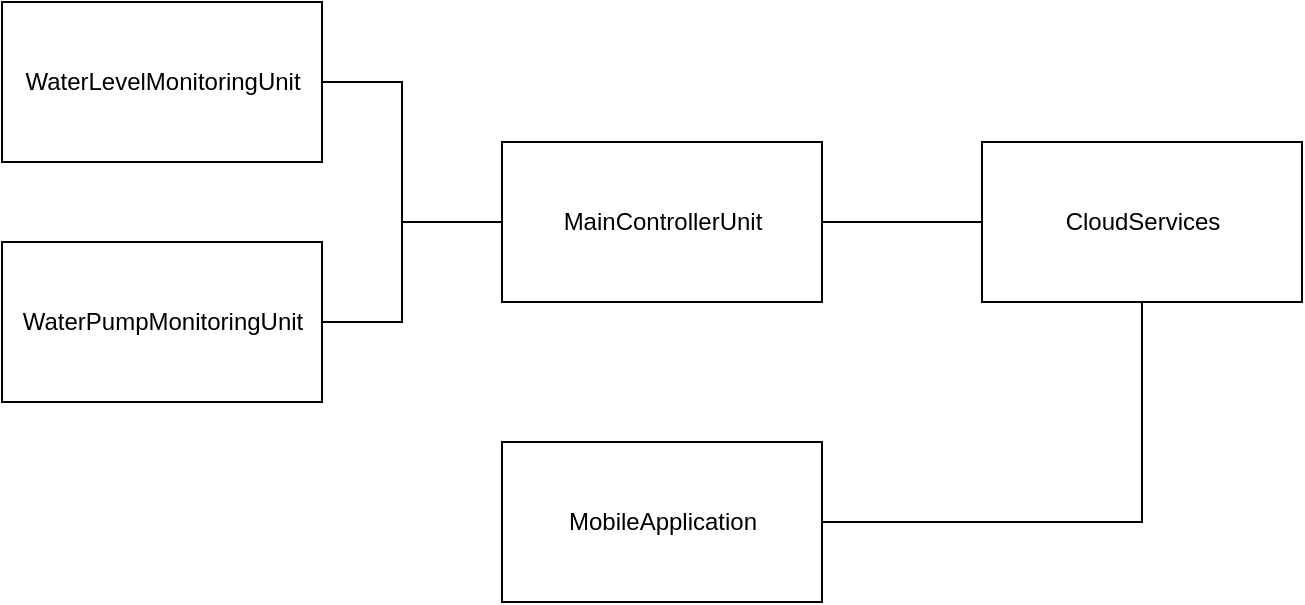 <mxfile version="15.5.2" type="github" pages="10">
  <diagram id="R2lEEEUBdFMjLlhIrx00" name="ComponentsView">
    <mxGraphModel dx="1328" dy="923" grid="1" gridSize="10" guides="1" tooltips="1" connect="1" arrows="1" fold="1" page="1" pageScale="1" pageWidth="827" pageHeight="1169" math="0" shadow="0" extFonts="Permanent Marker^https://fonts.googleapis.com/css?family=Permanent+Marker">
      <root>
        <mxCell id="0" />
        <mxCell id="1" parent="0" />
        <mxCell id="GNZlEFtAwHhBjWwg_19B-4" style="edgeStyle=orthogonalEdgeStyle;rounded=0;orthogonalLoop=1;jettySize=auto;html=1;entryX=0;entryY=0.5;entryDx=0;entryDy=0;endArrow=none;endFill=0;" parent="1" source="oBOZgDLwv16d5uzjFYr--1" target="oBOZgDLwv16d5uzjFYr--3" edge="1">
          <mxGeometry relative="1" as="geometry">
            <Array as="points">
              <mxPoint x="240" y="120" />
              <mxPoint x="240" y="190" />
            </Array>
          </mxGeometry>
        </mxCell>
        <mxCell id="oBOZgDLwv16d5uzjFYr--1" value="WaterLevelMonitoringUnit" style="html=1;" parent="1" vertex="1">
          <mxGeometry x="40" y="80" width="160" height="80" as="geometry" />
        </mxCell>
        <mxCell id="GNZlEFtAwHhBjWwg_19B-6" style="edgeStyle=orthogonalEdgeStyle;rounded=0;orthogonalLoop=1;jettySize=auto;html=1;exitX=1;exitY=0.5;exitDx=0;exitDy=0;entryX=0;entryY=0.5;entryDx=0;entryDy=0;endArrow=none;endFill=0;" parent="1" source="oBOZgDLwv16d5uzjFYr--3" target="oBOZgDLwv16d5uzjFYr--6" edge="1">
          <mxGeometry relative="1" as="geometry" />
        </mxCell>
        <mxCell id="oBOZgDLwv16d5uzjFYr--3" value="MainControllerUnit" style="html=1;" parent="1" vertex="1">
          <mxGeometry x="290" y="150" width="160" height="80" as="geometry" />
        </mxCell>
        <mxCell id="oBOZgDLwv16d5uzjFYr--6" value="CloudServices" style="html=1;" parent="1" vertex="1">
          <mxGeometry x="530" y="150" width="160" height="80" as="geometry" />
        </mxCell>
        <mxCell id="GNZlEFtAwHhBjWwg_19B-7" style="edgeStyle=orthogonalEdgeStyle;rounded=0;orthogonalLoop=1;jettySize=auto;html=1;entryX=0.5;entryY=1;entryDx=0;entryDy=0;endArrow=none;endFill=0;" parent="1" source="oBOZgDLwv16d5uzjFYr--9" target="oBOZgDLwv16d5uzjFYr--6" edge="1">
          <mxGeometry relative="1" as="geometry" />
        </mxCell>
        <mxCell id="oBOZgDLwv16d5uzjFYr--9" value="MobileApplication" style="html=1;" parent="1" vertex="1">
          <mxGeometry x="290" y="300" width="160" height="80" as="geometry" />
        </mxCell>
        <mxCell id="GNZlEFtAwHhBjWwg_19B-5" style="edgeStyle=orthogonalEdgeStyle;rounded=0;orthogonalLoop=1;jettySize=auto;html=1;endArrow=none;endFill=0;" parent="1" source="oBOZgDLwv16d5uzjFYr--20" edge="1">
          <mxGeometry relative="1" as="geometry">
            <mxPoint x="290" y="190" as="targetPoint" />
            <Array as="points">
              <mxPoint x="240" y="240" />
              <mxPoint x="240" y="190" />
            </Array>
          </mxGeometry>
        </mxCell>
        <mxCell id="oBOZgDLwv16d5uzjFYr--20" value="WaterPumpMonitoringUnit" style="html=1;" parent="1" vertex="1">
          <mxGeometry x="40" y="200" width="160" height="80" as="geometry" />
        </mxCell>
      </root>
    </mxGraphModel>
  </diagram>
  <diagram id="6RwXY_nolgBJJ2raWpeM" name="LayersView">
    <mxGraphModel dx="1328" dy="923" grid="1" gridSize="10" guides="1" tooltips="1" connect="1" arrows="1" fold="1" page="1" pageScale="1" pageWidth="827" pageHeight="1169" math="0" shadow="0">
      <root>
        <mxCell id="Ttf5dBiDv8K-FQWBMyL2-0" />
        <mxCell id="Ttf5dBiDv8K-FQWBMyL2-1" parent="Ttf5dBiDv8K-FQWBMyL2-0" />
        <mxCell id="Ttf5dBiDv8K-FQWBMyL2-25" style="edgeStyle=none;rounded=0;orthogonalLoop=1;jettySize=auto;html=1;exitX=0.5;exitY=0;exitDx=0;exitDy=0;endArrow=none;endFill=0;" parent="Ttf5dBiDv8K-FQWBMyL2-1" source="Ttf5dBiDv8K-FQWBMyL2-2" target="Ttf5dBiDv8K-FQWBMyL2-7" edge="1">
          <mxGeometry relative="1" as="geometry" />
        </mxCell>
        <mxCell id="Ttf5dBiDv8K-FQWBMyL2-39" value="WiFi" style="edgeLabel;html=1;align=center;verticalAlign=middle;resizable=0;points=[];" parent="Ttf5dBiDv8K-FQWBMyL2-25" vertex="1" connectable="0">
          <mxGeometry x="-0.076" y="2" relative="1" as="geometry">
            <mxPoint as="offset" />
          </mxGeometry>
        </mxCell>
        <mxCell id="Ttf5dBiDv8K-FQWBMyL2-2" value="Sensors" style="rounded=1;whiteSpace=wrap;html=1;" parent="Ttf5dBiDv8K-FQWBMyL2-1" vertex="1">
          <mxGeometry x="510" y="640" width="170" height="60" as="geometry" />
        </mxCell>
        <mxCell id="Ttf5dBiDv8K-FQWBMyL2-4" value="" style="line;strokeWidth=2;html=1;dashed=1;" parent="Ttf5dBiDv8K-FQWBMyL2-1" vertex="1">
          <mxGeometry x="18.23" y="579.5" width="760" height="10" as="geometry" />
        </mxCell>
        <mxCell id="Ttf5dBiDv8K-FQWBMyL2-5" value="" style="sketch=0;aspect=fixed;pointerEvents=1;shadow=0;dashed=0;html=1;strokeColor=none;labelPosition=center;verticalLabelPosition=bottom;verticalAlign=top;align=center;fillColor=#00188D;shape=mxgraph.mscae.enterprise.device" parent="Ttf5dBiDv8K-FQWBMyL2-1" vertex="1">
          <mxGeometry x="354" y="480" width="88.46" height="46" as="geometry" />
        </mxCell>
        <mxCell id="Ttf5dBiDv8K-FQWBMyL2-6" value="" style="line;strokeWidth=2;html=1;dashed=1;" parent="Ttf5dBiDv8K-FQWBMyL2-1" vertex="1">
          <mxGeometry x="18.23" y="190" width="760" height="10" as="geometry" />
        </mxCell>
        <mxCell id="Ttf5dBiDv8K-FQWBMyL2-28" style="edgeStyle=none;rounded=0;orthogonalLoop=1;jettySize=auto;html=1;exitX=1;exitY=0;exitDx=0;exitDy=0;endArrow=none;endFill=0;" parent="Ttf5dBiDv8K-FQWBMyL2-1" source="Ttf5dBiDv8K-FQWBMyL2-10" target="Ttf5dBiDv8K-FQWBMyL2-11" edge="1">
          <mxGeometry relative="1" as="geometry" />
        </mxCell>
        <mxCell id="Ttf5dBiDv8K-FQWBMyL2-10" value="" style="shape=image;html=1;verticalAlign=top;verticalLabelPosition=bottom;labelBackgroundColor=#ffffff;imageAspect=0;aspect=fixed;image=https://cdn2.iconfinder.com/data/icons/mobile-smart-phone/64/mobile_cell_tower_connection_3g_4g_5g-128.png;dashed=1;" parent="Ttf5dBiDv8K-FQWBMyL2-1" vertex="1">
          <mxGeometry x="280" y="220" width="70" height="70" as="geometry" />
        </mxCell>
        <mxCell id="Ttf5dBiDv8K-FQWBMyL2-29" style="edgeStyle=none;rounded=0;orthogonalLoop=1;jettySize=auto;html=1;exitX=0.4;exitY=0.1;exitDx=0;exitDy=0;exitPerimeter=0;endArrow=none;endFill=0;" parent="Ttf5dBiDv8K-FQWBMyL2-1" source="Ttf5dBiDv8K-FQWBMyL2-11" target="Ttf5dBiDv8K-FQWBMyL2-12" edge="1">
          <mxGeometry relative="1" as="geometry" />
        </mxCell>
        <mxCell id="Ttf5dBiDv8K-FQWBMyL2-30" style="edgeStyle=none;rounded=0;orthogonalLoop=1;jettySize=auto;html=1;exitX=0.625;exitY=0.2;exitDx=0;exitDy=0;exitPerimeter=0;endArrow=none;endFill=0;" parent="Ttf5dBiDv8K-FQWBMyL2-1" source="Ttf5dBiDv8K-FQWBMyL2-11" target="Ttf5dBiDv8K-FQWBMyL2-15" edge="1">
          <mxGeometry relative="1" as="geometry" />
        </mxCell>
        <mxCell id="Ttf5dBiDv8K-FQWBMyL2-31" style="edgeStyle=none;rounded=0;orthogonalLoop=1;jettySize=auto;html=1;exitX=0.4;exitY=0.1;exitDx=0;exitDy=0;exitPerimeter=0;endArrow=none;endFill=0;" parent="Ttf5dBiDv8K-FQWBMyL2-1" source="Ttf5dBiDv8K-FQWBMyL2-11" target="Ttf5dBiDv8K-FQWBMyL2-14" edge="1">
          <mxGeometry relative="1" as="geometry" />
        </mxCell>
        <mxCell id="Ttf5dBiDv8K-FQWBMyL2-32" style="edgeStyle=none;rounded=0;orthogonalLoop=1;jettySize=auto;html=1;exitX=0.4;exitY=0.1;exitDx=0;exitDy=0;exitPerimeter=0;endArrow=none;endFill=0;" parent="Ttf5dBiDv8K-FQWBMyL2-1" source="Ttf5dBiDv8K-FQWBMyL2-11" target="Ttf5dBiDv8K-FQWBMyL2-13" edge="1">
          <mxGeometry relative="1" as="geometry" />
        </mxCell>
        <mxCell id="Ttf5dBiDv8K-FQWBMyL2-11" value="Cloud" style="ellipse;shape=cloud;whiteSpace=wrap;html=1;dashed=1;" parent="Ttf5dBiDv8K-FQWBMyL2-1" vertex="1">
          <mxGeometry x="500" y="150" width="120" height="80" as="geometry" />
        </mxCell>
        <mxCell id="Ttf5dBiDv8K-FQWBMyL2-12" value="" style="image;html=1;image=img/lib/clip_art/computers/Server_Rack_128x128.png;dashed=1;" parent="Ttf5dBiDv8K-FQWBMyL2-1" vertex="1">
          <mxGeometry x="253.23" y="40" width="60" height="60" as="geometry" />
        </mxCell>
        <mxCell id="Ttf5dBiDv8K-FQWBMyL2-13" value="" style="image;html=1;image=img/lib/clip_art/computers/Server_Rack_128x128.png;dashed=1;" parent="Ttf5dBiDv8K-FQWBMyL2-1" vertex="1">
          <mxGeometry x="350" y="40" width="60" height="60" as="geometry" />
        </mxCell>
        <mxCell id="Ttf5dBiDv8K-FQWBMyL2-14" value="" style="image;html=1;image=img/lib/clip_art/computers/Server_Rack_128x128.png;dashed=1;" parent="Ttf5dBiDv8K-FQWBMyL2-1" vertex="1">
          <mxGeometry x="450" y="40" width="60" height="60" as="geometry" />
        </mxCell>
        <mxCell id="Ttf5dBiDv8K-FQWBMyL2-16" value="" style="line;strokeWidth=2;html=1;dashed=1;" parent="Ttf5dBiDv8K-FQWBMyL2-1" vertex="1">
          <mxGeometry x="18.23" y="380" width="760" height="10" as="geometry" />
        </mxCell>
        <mxCell id="Ttf5dBiDv8K-FQWBMyL2-15" value="" style="image;html=1;image=img/lib/clip_art/computers/Server_Rack_128x128.png;dashed=1;" parent="Ttf5dBiDv8K-FQWBMyL2-1" vertex="1">
          <mxGeometry x="570" y="40" width="60" height="60" as="geometry" />
        </mxCell>
        <mxCell id="Ttf5dBiDv8K-FQWBMyL2-26" style="edgeStyle=none;rounded=0;orthogonalLoop=1;jettySize=auto;html=1;exitX=0.75;exitY=1;exitDx=0;exitDy=0;endArrow=none;endFill=0;" parent="Ttf5dBiDv8K-FQWBMyL2-1" source="Ttf5dBiDv8K-FQWBMyL2-7" target="Ttf5dBiDv8K-FQWBMyL2-5" edge="1">
          <mxGeometry relative="1" as="geometry" />
        </mxCell>
        <mxCell id="Ttf5dBiDv8K-FQWBMyL2-27" value="Cellular" style="edgeStyle=none;rounded=0;orthogonalLoop=1;jettySize=auto;html=1;exitX=0.5;exitY=0;exitDx=0;exitDy=0;endArrow=none;endFill=0;" parent="Ttf5dBiDv8K-FQWBMyL2-1" source="Ttf5dBiDv8K-FQWBMyL2-7" target="Ttf5dBiDv8K-FQWBMyL2-10" edge="1">
          <mxGeometry relative="1" as="geometry" />
        </mxCell>
        <mxCell id="Ttf5dBiDv8K-FQWBMyL2-7" value="" style="image;html=1;image=img/lib/clip_art/networking/Wireless_Router_N_128x128.png;dashed=1;imageBackground=none;" parent="Ttf5dBiDv8K-FQWBMyL2-1" vertex="1">
          <mxGeometry x="320" y="330" width="80" height="80" as="geometry" />
        </mxCell>
        <mxCell id="Ttf5dBiDv8K-FQWBMyL2-21" value="Cloud Layer" style="text;html=1;strokeColor=none;fillColor=none;align=center;verticalAlign=middle;whiteSpace=wrap;rounded=0;dashed=1;rotation=-90;" parent="Ttf5dBiDv8K-FQWBMyL2-1" vertex="1">
          <mxGeometry x="-10" y="100" width="100" height="30" as="geometry" />
        </mxCell>
        <mxCell id="Ttf5dBiDv8K-FQWBMyL2-22" value="WAN Layer" style="text;html=1;strokeColor=none;fillColor=none;align=center;verticalAlign=middle;whiteSpace=wrap;rounded=0;dashed=1;rotation=-90;" parent="Ttf5dBiDv8K-FQWBMyL2-1" vertex="1">
          <mxGeometry x="-10" y="270" width="100" height="30" as="geometry" />
        </mxCell>
        <mxCell id="Ttf5dBiDv8K-FQWBMyL2-23" value="PAN/LAN Layer" style="text;html=1;strokeColor=none;fillColor=none;align=center;verticalAlign=middle;whiteSpace=wrap;rounded=0;dashed=1;rotation=-90;" parent="Ttf5dBiDv8K-FQWBMyL2-1" vertex="1">
          <mxGeometry x="-10" y="470" width="100" height="30" as="geometry" />
        </mxCell>
        <mxCell id="Ttf5dBiDv8K-FQWBMyL2-24" value="Edge Layer" style="text;html=1;strokeColor=none;fillColor=none;align=center;verticalAlign=middle;whiteSpace=wrap;rounded=0;dashed=1;rotation=-90;" parent="Ttf5dBiDv8K-FQWBMyL2-1" vertex="1">
          <mxGeometry x="-10" y="655" width="100" height="30" as="geometry" />
        </mxCell>
        <mxCell id="Ttf5dBiDv8K-FQWBMyL2-35" style="edgeStyle=none;rounded=0;orthogonalLoop=1;jettySize=auto;html=1;endArrow=none;endFill=0;" parent="Ttf5dBiDv8K-FQWBMyL2-1" source="Ttf5dBiDv8K-FQWBMyL2-33" target="Ttf5dBiDv8K-FQWBMyL2-7" edge="1">
          <mxGeometry relative="1" as="geometry" />
        </mxCell>
        <mxCell id="Ttf5dBiDv8K-FQWBMyL2-40" value="WiFi" style="edgeLabel;html=1;align=center;verticalAlign=middle;resizable=0;points=[];" parent="Ttf5dBiDv8K-FQWBMyL2-35" vertex="1" connectable="0">
          <mxGeometry x="0.34" relative="1" as="geometry">
            <mxPoint y="-1" as="offset" />
          </mxGeometry>
        </mxCell>
        <mxCell id="Ttf5dBiDv8K-FQWBMyL2-36" style="edgeStyle=none;rounded=0;orthogonalLoop=1;jettySize=auto;html=1;endArrow=none;endFill=0;" parent="Ttf5dBiDv8K-FQWBMyL2-1" source="Ttf5dBiDv8K-FQWBMyL2-33" target="Ttf5dBiDv8K-FQWBMyL2-10" edge="1">
          <mxGeometry relative="1" as="geometry" />
        </mxCell>
        <mxCell id="Ttf5dBiDv8K-FQWBMyL2-41" value="Cellular" style="edgeLabel;html=1;align=center;verticalAlign=middle;resizable=0;points=[];" parent="Ttf5dBiDv8K-FQWBMyL2-36" vertex="1" connectable="0">
          <mxGeometry x="0.122" relative="1" as="geometry">
            <mxPoint as="offset" />
          </mxGeometry>
        </mxCell>
        <mxCell id="Ttf5dBiDv8K-FQWBMyL2-33" value="" style="html=1;verticalLabelPosition=bottom;align=center;labelBackgroundColor=#ffffff;verticalAlign=top;strokeWidth=2;strokeColor=#0080F0;shadow=0;dashed=0;shape=mxgraph.ios7.icons.smartphone;" parent="Ttf5dBiDv8K-FQWBMyL2-1" vertex="1">
          <mxGeometry x="210" y="650" width="30" height="40" as="geometry" />
        </mxCell>
      </root>
    </mxGraphModel>
  </diagram>
  <diagram id="F-D26H9I8mnXIawIzsjD" name="DataFlowView">
    <mxGraphModel dx="1328" dy="803" grid="1" gridSize="10" guides="1" tooltips="1" connect="1" arrows="1" fold="1" page="1" pageScale="1" pageWidth="827" pageHeight="1169" math="0" shadow="0">
      <root>
        <mxCell id="0kmLnivZ-ZGBCIFvJpnj-0" />
        <mxCell id="0kmLnivZ-ZGBCIFvJpnj-1" parent="0kmLnivZ-ZGBCIFvJpnj-0" />
        <mxCell id="HGpl-tXdnKVhjkwXl0WM-0" style="edgeStyle=orthogonalEdgeStyle;rounded=0;orthogonalLoop=1;jettySize=auto;html=1;exitX=1;exitY=0.5;exitDx=0;exitDy=0;fontColor=#000000;startArrow=none;startFill=0;endArrow=classicThin;endFill=1;curved=1;" parent="0kmLnivZ-ZGBCIFvJpnj-1" source="0kmLnivZ-ZGBCIFvJpnj-2" target="0kmLnivZ-ZGBCIFvJpnj-3" edge="1">
          <mxGeometry relative="1" as="geometry" />
        </mxCell>
        <mxCell id="0kmLnivZ-ZGBCIFvJpnj-2" value="Ultrasonic Sensor" style="rounded=1;whiteSpace=wrap;html=1;labelBackgroundColor=default;labelBorderColor=#FFFFFF;fontColor=#000000;" parent="0kmLnivZ-ZGBCIFvJpnj-1" vertex="1">
          <mxGeometry x="100" y="330" width="90" height="60" as="geometry" />
        </mxCell>
        <mxCell id="HGpl-tXdnKVhjkwXl0WM-1" style="rounded=0;orthogonalLoop=1;jettySize=auto;html=1;exitX=1;exitY=0.5;exitDx=0;exitDy=0;fontColor=#000000;startArrow=none;startFill=0;endArrow=classicThin;endFill=1;" parent="0kmLnivZ-ZGBCIFvJpnj-1" source="0kmLnivZ-ZGBCIFvJpnj-3" target="0kmLnivZ-ZGBCIFvJpnj-4" edge="1">
          <mxGeometry relative="1" as="geometry" />
        </mxCell>
        <mxCell id="0kmLnivZ-ZGBCIFvJpnj-3" value="&lt;div&gt;Read &lt;br&gt;&lt;/div&gt;&lt;div&gt;Sensor &lt;br&gt;&lt;/div&gt;&lt;div&gt;Data&lt;/div&gt;" style="ellipse;whiteSpace=wrap;html=1;aspect=fixed;labelBackgroundColor=default;labelBorderColor=#FFFFFF;fontColor=#000000;" parent="0kmLnivZ-ZGBCIFvJpnj-1" vertex="1">
          <mxGeometry x="260" y="320" width="80" height="80" as="geometry" />
        </mxCell>
        <mxCell id="HGpl-tXdnKVhjkwXl0WM-10" style="edgeStyle=orthogonalEdgeStyle;rounded=0;orthogonalLoop=1;jettySize=auto;html=1;exitX=0.5;exitY=0;exitDx=0;exitDy=0;fontColor=#000000;startArrow=none;startFill=0;endArrow=classicThin;endFill=1;curved=1;" parent="0kmLnivZ-ZGBCIFvJpnj-1" source="0kmLnivZ-ZGBCIFvJpnj-4" target="HGpl-tXdnKVhjkwXl0WM-4" edge="1">
          <mxGeometry relative="1" as="geometry" />
        </mxCell>
        <mxCell id="0kmLnivZ-ZGBCIFvJpnj-4" value="WiFi Data" style="ellipse;whiteSpace=wrap;html=1;aspect=fixed;labelBackgroundColor=default;labelBorderColor=#FFFFFF;fontColor=#000000;" parent="0kmLnivZ-ZGBCIFvJpnj-1" vertex="1">
          <mxGeometry x="400" y="320" width="80" height="80" as="geometry" />
        </mxCell>
        <mxCell id="HGpl-tXdnKVhjkwXl0WM-3" value="" style="line;strokeWidth=2;html=1;labelBackgroundColor=default;labelBorderColor=#FFFFFF;fontColor=#000000;dashed=1;" parent="0kmLnivZ-ZGBCIFvJpnj-1" vertex="1">
          <mxGeometry x="40" y="290" width="640" height="10" as="geometry" />
        </mxCell>
        <mxCell id="HGpl-tXdnKVhjkwXl0WM-11" style="edgeStyle=none;rounded=0;orthogonalLoop=1;jettySize=auto;html=1;exitX=0;exitY=0.5;exitDx=0;exitDy=0;entryX=1;entryY=0.5;entryDx=0;entryDy=0;fontColor=#000000;startArrow=none;startFill=0;endArrow=classicThin;endFill=1;" parent="0kmLnivZ-ZGBCIFvJpnj-1" source="HGpl-tXdnKVhjkwXl0WM-4" target="HGpl-tXdnKVhjkwXl0WM-5" edge="1">
          <mxGeometry relative="1" as="geometry" />
        </mxCell>
        <mxCell id="HGpl-tXdnKVhjkwXl0WM-4" value="&lt;div&gt;Read &lt;br&gt;&lt;/div&gt;&lt;div&gt;WiFi Data&lt;br&gt;&lt;/div&gt;" style="ellipse;whiteSpace=wrap;html=1;aspect=fixed;labelBackgroundColor=default;labelBorderColor=#FFFFFF;fontColor=#000000;" parent="0kmLnivZ-ZGBCIFvJpnj-1" vertex="1">
          <mxGeometry x="400" y="180" width="80" height="80" as="geometry" />
        </mxCell>
        <mxCell id="HGpl-tXdnKVhjkwXl0WM-12" style="edgeStyle=none;rounded=0;orthogonalLoop=1;jettySize=auto;html=1;exitX=0;exitY=0.5;exitDx=0;exitDy=0;entryX=1;entryY=0.5;entryDx=0;entryDy=0;fontColor=#000000;startArrow=none;startFill=0;endArrow=classicThin;endFill=1;" parent="0kmLnivZ-ZGBCIFvJpnj-1" source="HGpl-tXdnKVhjkwXl0WM-5" target="HGpl-tXdnKVhjkwXl0WM-6" edge="1">
          <mxGeometry relative="1" as="geometry" />
        </mxCell>
        <mxCell id="HGpl-tXdnKVhjkwXl0WM-5" value="&lt;div&gt;Cache,&lt;/div&gt;&lt;div&gt;Encrypt Data&lt;/div&gt;" style="ellipse;whiteSpace=wrap;html=1;aspect=fixed;labelBackgroundColor=default;labelBorderColor=#FFFFFF;fontColor=#000000;" parent="0kmLnivZ-ZGBCIFvJpnj-1" vertex="1">
          <mxGeometry x="300" y="180" width="80" height="80" as="geometry" />
        </mxCell>
        <mxCell id="HGpl-tXdnKVhjkwXl0WM-13" style="edgeStyle=none;rounded=0;orthogonalLoop=1;jettySize=auto;html=1;exitX=0;exitY=0.5;exitDx=0;exitDy=0;entryX=1;entryY=0.5;entryDx=0;entryDy=0;fontColor=#000000;startArrow=none;startFill=0;endArrow=classicThin;endFill=1;" parent="0kmLnivZ-ZGBCIFvJpnj-1" source="HGpl-tXdnKVhjkwXl0WM-6" target="HGpl-tXdnKVhjkwXl0WM-7" edge="1">
          <mxGeometry relative="1" as="geometry" />
        </mxCell>
        <mxCell id="HGpl-tXdnKVhjkwXl0WM-6" value="&lt;div&gt;Publish &lt;br&gt;&lt;/div&gt;&lt;div&gt;Data&lt;/div&gt;" style="ellipse;whiteSpace=wrap;html=1;aspect=fixed;labelBackgroundColor=default;labelBorderColor=#FFFFFF;fontColor=#000000;" parent="0kmLnivZ-ZGBCIFvJpnj-1" vertex="1">
          <mxGeometry x="200" y="180" width="80" height="80" as="geometry" />
        </mxCell>
        <mxCell id="HGpl-tXdnKVhjkwXl0WM-14" style="edgeStyle=orthogonalEdgeStyle;rounded=0;orthogonalLoop=1;jettySize=auto;html=1;exitX=0.5;exitY=0;exitDx=0;exitDy=0;entryX=0;entryY=0.5;entryDx=0;entryDy=0;fontColor=#000000;startArrow=none;startFill=0;endArrow=classicThin;endFill=1;curved=1;" parent="0kmLnivZ-ZGBCIFvJpnj-1" source="HGpl-tXdnKVhjkwXl0WM-7" target="HGpl-tXdnKVhjkwXl0WM-9" edge="1">
          <mxGeometry relative="1" as="geometry" />
        </mxCell>
        <mxCell id="bJo1riSEtkKOI82KF_Xn-6" style="edgeStyle=orthogonalEdgeStyle;curved=1;rounded=0;orthogonalLoop=1;jettySize=auto;html=1;exitX=1;exitY=0;exitDx=0;exitDy=0;fontColor=#000000;startArrow=none;startFill=0;endArrow=classicThin;endFill=1;" parent="0kmLnivZ-ZGBCIFvJpnj-1" source="HGpl-tXdnKVhjkwXl0WM-7" edge="1">
          <mxGeometry relative="1" as="geometry">
            <mxPoint x="564" y="192" as="targetPoint" />
            <Array as="points">
              <mxPoint x="168" y="170" />
              <mxPoint x="564" y="170" />
            </Array>
          </mxGeometry>
        </mxCell>
        <mxCell id="HGpl-tXdnKVhjkwXl0WM-7" value="&lt;div&gt;Cellular &lt;br&gt;&lt;/div&gt;&lt;div&gt;LAN&lt;br&gt;&lt;/div&gt;" style="ellipse;whiteSpace=wrap;html=1;aspect=fixed;labelBackgroundColor=default;labelBorderColor=#FFFFFF;fontColor=#000000;" parent="0kmLnivZ-ZGBCIFvJpnj-1" vertex="1">
          <mxGeometry x="100" y="180" width="80" height="80" as="geometry" />
        </mxCell>
        <mxCell id="HGpl-tXdnKVhjkwXl0WM-8" value="" style="line;strokeWidth=2;html=1;labelBackgroundColor=default;labelBorderColor=#FFFFFF;fontColor=#000000;dashed=1;" parent="0kmLnivZ-ZGBCIFvJpnj-1" vertex="1">
          <mxGeometry x="40" y="150" width="640" height="10" as="geometry" />
        </mxCell>
        <mxCell id="bJo1riSEtkKOI82KF_Xn-0" style="edgeStyle=orthogonalEdgeStyle;curved=1;rounded=0;orthogonalLoop=1;jettySize=auto;html=1;exitX=1;exitY=0.5;exitDx=0;exitDy=0;entryX=1;entryY=0;entryDx=0;entryDy=0;fontColor=#000000;startArrow=none;startFill=0;endArrow=classicThin;endFill=1;" parent="0kmLnivZ-ZGBCIFvJpnj-1" source="HGpl-tXdnKVhjkwXl0WM-9" target="HGpl-tXdnKVhjkwXl0WM-7" edge="1">
          <mxGeometry relative="1" as="geometry" />
        </mxCell>
        <mxCell id="HGpl-tXdnKVhjkwXl0WM-9" value="Cloud Services" style="rounded=1;whiteSpace=wrap;html=1;labelBackgroundColor=default;labelBorderColor=#FFFFFF;fontColor=#000000;" parent="0kmLnivZ-ZGBCIFvJpnj-1" vertex="1">
          <mxGeometry x="220" y="50" width="120" height="60" as="geometry" />
        </mxCell>
        <mxCell id="bJo1riSEtkKOI82KF_Xn-5" value="Controller" style="rounded=1;whiteSpace=wrap;html=1;labelBackgroundColor=default;labelBorderColor=#FFFFFF;fontColor=#000000;" parent="0kmLnivZ-ZGBCIFvJpnj-1" vertex="1">
          <mxGeometry x="510" y="190" width="90" height="60" as="geometry" />
        </mxCell>
        <mxCell id="wPRxMTOrJoINMvfB2blJ-0" value="&amp;nbsp;Far Edge Layer" style="text;html=1;strokeColor=none;fillColor=none;align=center;verticalAlign=middle;whiteSpace=wrap;rounded=0;dashed=1;rotation=-90;" parent="0kmLnivZ-ZGBCIFvJpnj-1" vertex="1">
          <mxGeometry y="345" width="100" height="30" as="geometry" />
        </mxCell>
        <mxCell id="ktoPI_K0mbo2YAEj5UKt-0" value="Cloud Layer" style="text;html=1;strokeColor=none;fillColor=none;align=center;verticalAlign=middle;whiteSpace=wrap;rounded=0;dashed=1;rotation=-90;" parent="0kmLnivZ-ZGBCIFvJpnj-1" vertex="1">
          <mxGeometry y="70" width="100" height="30" as="geometry" />
        </mxCell>
        <mxCell id="ktoPI_K0mbo2YAEj5UKt-2" value="Near Edge Layer" style="text;html=1;strokeColor=none;fillColor=none;align=center;verticalAlign=middle;whiteSpace=wrap;rounded=0;dashed=1;rotation=-90;" parent="0kmLnivZ-ZGBCIFvJpnj-1" vertex="1">
          <mxGeometry x="10" y="215" width="100" height="30" as="geometry" />
        </mxCell>
      </root>
    </mxGraphModel>
  </diagram>
  <diagram id="m6PUykt0Kee2z2DeanL4" name="WaterLevelMonitoringUnitModules">
    <mxGraphModel dx="1328" dy="803" grid="1" gridSize="10" guides="1" tooltips="1" connect="1" arrows="1" fold="1" page="1" pageScale="1" pageWidth="827" pageHeight="1169" math="0" shadow="0">
      <root>
        <mxCell id="NXMpJnTbf4C4yQFGdpyi-0" />
        <mxCell id="NXMpJnTbf4C4yQFGdpyi-1" parent="NXMpJnTbf4C4yQFGdpyi-0" />
        <mxCell id="NXMpJnTbf4C4yQFGdpyi-4" style="edgeStyle=none;rounded=0;orthogonalLoop=1;jettySize=auto;html=1;endArrow=none;endFill=0;" parent="NXMpJnTbf4C4yQFGdpyi-1" source="NXMpJnTbf4C4yQFGdpyi-2" target="NXMpJnTbf4C4yQFGdpyi-3" edge="1">
          <mxGeometry relative="1" as="geometry" />
        </mxCell>
        <mxCell id="NXMpJnTbf4C4yQFGdpyi-5" value="I2C" style="edgeLabel;html=1;align=center;verticalAlign=middle;resizable=0;points=[];" parent="NXMpJnTbf4C4yQFGdpyi-4" vertex="1" connectable="0">
          <mxGeometry x="0.314" y="2" relative="1" as="geometry">
            <mxPoint as="offset" />
          </mxGeometry>
        </mxCell>
        <mxCell id="NXMpJnTbf4C4yQFGdpyi-2" value="Microcontroller" style="html=1;" parent="NXMpJnTbf4C4yQFGdpyi-1" vertex="1">
          <mxGeometry x="230" y="160" width="250" height="200" as="geometry" />
        </mxCell>
        <mxCell id="NXMpJnTbf4C4yQFGdpyi-3" value="&lt;div&gt;Ultrasonic&lt;/div&gt;&lt;div&gt;Sensor&lt;br&gt;&lt;/div&gt;" style="html=1;" parent="NXMpJnTbf4C4yQFGdpyi-1" vertex="1">
          <mxGeometry x="550" y="235" width="110" height="50" as="geometry" />
        </mxCell>
        <mxCell id="NXMpJnTbf4C4yQFGdpyi-6" value="Power - Battery" style="html=1;" parent="NXMpJnTbf4C4yQFGdpyi-1" vertex="1">
          <mxGeometry x="230" y="430" width="110" height="50" as="geometry" />
        </mxCell>
        <mxCell id="NXMpJnTbf4C4yQFGdpyi-7" value="WiFi Antenna" style="verticalLabelPosition=top;shadow=0;dashed=0;align=center;html=1;verticalAlign=bottom;shape=mxgraph.electrical.radio.aerial_-_antenna_2;labelPosition=center;" parent="NXMpJnTbf4C4yQFGdpyi-1" vertex="1">
          <mxGeometry x="328" y="90" width="54" height="70" as="geometry" />
        </mxCell>
        <mxCell id="NXMpJnTbf4C4yQFGdpyi-8" value="Power Management Unit" style="html=1;" parent="NXMpJnTbf4C4yQFGdpyi-1" vertex="1">
          <mxGeometry x="230" y="370" width="150" height="50" as="geometry" />
        </mxCell>
        <mxCell id="NXMpJnTbf4C4yQFGdpyi-11" value="" style="group" parent="NXMpJnTbf4C4yQFGdpyi-1" vertex="1" connectable="0">
          <mxGeometry x="140" y="240" width="40" height="40" as="geometry" />
        </mxCell>
        <mxCell id="NXMpJnTbf4C4yQFGdpyi-9" value="" style="shape=image;html=1;verticalAlign=top;verticalLabelPosition=bottom;labelBackgroundColor=#ffffff;imageAspect=0;aspect=fixed;image=https://cdn4.iconfinder.com/data/icons/32x32-free-design-icons/32/CMYK.png" parent="NXMpJnTbf4C4yQFGdpyi-11" vertex="1">
          <mxGeometry x="15" y="10" width="10" height="10" as="geometry" />
        </mxCell>
        <mxCell id="NXMpJnTbf4C4yQFGdpyi-10" value="Power/Status LED" style="shape=image;html=1;verticalAlign=top;verticalLabelPosition=bottom;labelBackgroundColor=#ffffff;imageAspect=0;aspect=fixed;image=https://cdn2.iconfinder.com/data/icons/electronic-13/480/6-electronic-led-icon-2-128.png" parent="NXMpJnTbf4C4yQFGdpyi-11" vertex="1">
          <mxGeometry width="40" height="40" as="geometry" />
        </mxCell>
        <mxCell id="NXMpJnTbf4C4yQFGdpyi-12" style="edgeStyle=none;rounded=0;orthogonalLoop=1;jettySize=auto;html=1;exitX=1;exitY=0.5;exitDx=0;exitDy=0;entryX=0;entryY=0.5;entryDx=0;entryDy=0;endArrow=none;endFill=0;" parent="NXMpJnTbf4C4yQFGdpyi-1" source="NXMpJnTbf4C4yQFGdpyi-10" target="NXMpJnTbf4C4yQFGdpyi-2" edge="1">
          <mxGeometry relative="1" as="geometry" />
        </mxCell>
      </root>
    </mxGraphModel>
  </diagram>
  <diagram id="usQ0zEamdsFVd2ZsBnqa" name="MainControllerUnitModules">
    <mxGraphModel dx="1328" dy="803" grid="1" gridSize="10" guides="1" tooltips="1" connect="1" arrows="1" fold="1" page="1" pageScale="1" pageWidth="827" pageHeight="1169" math="0" shadow="0">
      <root>
        <mxCell id="w3Sr4SiCmkd6kHkvMg46-0" />
        <mxCell id="w3Sr4SiCmkd6kHkvMg46-1" parent="w3Sr4SiCmkd6kHkvMg46-0" />
        <mxCell id="-nK_Pj9BdM7_q5FOmMfD-2" value="Microcontroller" style="html=1;" parent="w3Sr4SiCmkd6kHkvMg46-1" vertex="1">
          <mxGeometry x="230" y="160" width="250" height="200" as="geometry" />
        </mxCell>
        <mxCell id="-nK_Pj9BdM7_q5FOmMfD-5" value="WiFi Antenna" style="verticalLabelPosition=top;shadow=0;dashed=0;align=center;html=1;verticalAlign=bottom;shape=mxgraph.electrical.radio.aerial_-_antenna_2;labelPosition=center;" parent="w3Sr4SiCmkd6kHkvMg46-1" vertex="1">
          <mxGeometry x="400" y="90" width="54" height="70" as="geometry" />
        </mxCell>
        <mxCell id="-nK_Pj9BdM7_q5FOmMfD-22" value="Cellular Antenna" style="verticalLabelPosition=top;shadow=0;dashed=0;align=center;html=1;verticalAlign=bottom;shape=mxgraph.electrical.radio.aerial_-_antenna_2;labelPosition=center;" parent="w3Sr4SiCmkd6kHkvMg46-1" vertex="1">
          <mxGeometry x="250" y="90" width="54" height="70" as="geometry" />
        </mxCell>
        <mxCell id="-nK_Pj9BdM7_q5FOmMfD-29" style="edgeStyle=none;rounded=0;orthogonalLoop=1;jettySize=auto;html=1;endArrow=none;endFill=0;" parent="w3Sr4SiCmkd6kHkvMg46-1" source="-nK_Pj9BdM7_q5FOmMfD-25" target="-nK_Pj9BdM7_q5FOmMfD-2" edge="1">
          <mxGeometry relative="1" as="geometry" />
        </mxCell>
        <mxCell id="-nK_Pj9BdM7_q5FOmMfD-25" value="Power Line" style="html=1;" parent="w3Sr4SiCmkd6kHkvMg46-1" vertex="1">
          <mxGeometry x="300" y="410" width="110" height="50" as="geometry" />
        </mxCell>
        <mxCell id="-nK_Pj9BdM7_q5FOmMfD-31" style="edgeStyle=none;rounded=0;orthogonalLoop=1;jettySize=auto;html=1;endArrow=none;endFill=0;" parent="w3Sr4SiCmkd6kHkvMg46-1" source="-nK_Pj9BdM7_q5FOmMfD-30" target="-nK_Pj9BdM7_q5FOmMfD-2" edge="1">
          <mxGeometry relative="1" as="geometry" />
        </mxCell>
        <mxCell id="-nK_Pj9BdM7_q5FOmMfD-30" value="LCD" style="html=1;" parent="w3Sr4SiCmkd6kHkvMg46-1" vertex="1">
          <mxGeometry x="520" y="235" width="110" height="50" as="geometry" />
        </mxCell>
        <mxCell id="rfZUmqIrSHunZfeXzdem-0" value="Bluetooth" style="verticalLabelPosition=top;shadow=0;dashed=0;align=center;html=1;verticalAlign=bottom;shape=mxgraph.electrical.radio.aerial_-_antenna_2;labelPosition=center;rotation=-90;" vertex="1" parent="w3Sr4SiCmkd6kHkvMg46-1">
          <mxGeometry x="170" y="225" width="54" height="70" as="geometry" />
        </mxCell>
      </root>
    </mxGraphModel>
  </diagram>
  <diagram id="tIOqvEWg_Bjky3QYjSJH" name="CloudServicesModules">
    <mxGraphModel dx="1328" dy="923" grid="1" gridSize="10" guides="1" tooltips="1" connect="1" arrows="1" fold="1" page="1" pageScale="1" pageWidth="827" pageHeight="1169" math="0" shadow="0">
      <root>
        <mxCell id="nkq-LPkAGhq8cFQmONQR-0" />
        <mxCell id="nkq-LPkAGhq8cFQmONQR-1" parent="nkq-LPkAGhq8cFQmONQR-0" />
        <mxCell id="LRPqT3HsKzQ_4xVpvLZV-0" value="CloudServices" style="html=1;labelPosition=center;verticalLabelPosition=bottom;align=center;verticalAlign=top;" parent="nkq-LPkAGhq8cFQmONQR-1" vertex="1">
          <mxGeometry x="240" y="160" width="410" height="260" as="geometry" />
        </mxCell>
        <mxCell id="LRPqT3HsKzQ_4xVpvLZV-1" value="IoTCore" style="html=1;" parent="nkq-LPkAGhq8cFQmONQR-1" vertex="1">
          <mxGeometry x="260" y="170" width="110" height="50" as="geometry" />
        </mxCell>
        <mxCell id="LRPqT3HsKzQ_4xVpvLZV-2" value="IoTAnalytics" style="html=1;" parent="nkq-LPkAGhq8cFQmONQR-1" vertex="1">
          <mxGeometry x="390" y="170" width="110" height="50" as="geometry" />
        </mxCell>
        <mxCell id="LRPqT3HsKzQ_4xVpvLZV-3" value="Elastic Beanstalk" style="html=1;" parent="nkq-LPkAGhq8cFQmONQR-1" vertex="1">
          <mxGeometry x="520" y="170" width="110" height="50" as="geometry" />
        </mxCell>
        <mxCell id="LRPqT3HsKzQ_4xVpvLZV-4" value="Security" style="html=1;" parent="nkq-LPkAGhq8cFQmONQR-1" vertex="1">
          <mxGeometry x="260" y="230" width="110" height="50" as="geometry" />
        </mxCell>
        <mxCell id="LRPqT3HsKzQ_4xVpvLZV-5" value="&lt;div&gt;Certificate &lt;br&gt;&lt;/div&gt;&lt;div&gt;Management&lt;/div&gt;" style="html=1;" parent="nkq-LPkAGhq8cFQmONQR-1" vertex="1">
          <mxGeometry x="390" y="230" width="110" height="50" as="geometry" />
        </mxCell>
        <mxCell id="LRPqT3HsKzQ_4xVpvLZV-6" value="Rules Engine" style="html=1;" parent="nkq-LPkAGhq8cFQmONQR-1" vertex="1">
          <mxGeometry x="520" y="230" width="110" height="50" as="geometry" />
        </mxCell>
        <mxCell id="LRPqT3HsKzQ_4xVpvLZV-7" value="SNS" style="html=1;" parent="nkq-LPkAGhq8cFQmONQR-1" vertex="1">
          <mxGeometry x="260" y="290" width="110" height="50" as="geometry" />
        </mxCell>
        <mxCell id="LRPqT3HsKzQ_4xVpvLZV-8" value="API Gateway" style="html=1;" parent="nkq-LPkAGhq8cFQmONQR-1" vertex="1">
          <mxGeometry x="390" y="290" width="110" height="50" as="geometry" />
        </mxCell>
        <mxCell id="LRPqT3HsKzQ_4xVpvLZV-9" value="Lambda" style="html=1;" parent="nkq-LPkAGhq8cFQmONQR-1" vertex="1">
          <mxGeometry x="520" y="290" width="110" height="50" as="geometry" />
        </mxCell>
        <mxCell id="LRPqT3HsKzQ_4xVpvLZV-10" value="DynamoDB" style="html=1;" parent="nkq-LPkAGhq8cFQmONQR-1" vertex="1">
          <mxGeometry x="260" y="350" width="110" height="50" as="geometry" />
        </mxCell>
      </root>
    </mxGraphModel>
  </diagram>
  <diagram id="On10oEBO6tBtGsD5cgpU" name="AndriodApplicationModules">
    <mxGraphModel dx="1328" dy="923" grid="1" gridSize="10" guides="1" tooltips="1" connect="1" arrows="1" fold="1" page="1" pageScale="1" pageWidth="827" pageHeight="1169" math="0" shadow="0">
      <root>
        <mxCell id="Idi5D3M-ftoEXOwwWkmO-0" />
        <mxCell id="Idi5D3M-ftoEXOwwWkmO-1" parent="Idi5D3M-ftoEXOwwWkmO-0" />
        <mxCell id="b-i1JJJTPznXJvv-LO7J-0" value="AndriodApplication" style="html=1;labelPosition=center;verticalLabelPosition=bottom;align=center;verticalAlign=top;" parent="Idi5D3M-ftoEXOwwWkmO-1" vertex="1">
          <mxGeometry x="200" y="40" width="410" height="200" as="geometry" />
        </mxCell>
        <mxCell id="b-i1JJJTPznXJvv-LO7J-1" value="AndriodSDK" style="html=1;" parent="Idi5D3M-ftoEXOwwWkmO-1" vertex="1">
          <mxGeometry x="210" y="180" width="390" height="50" as="geometry" />
        </mxCell>
        <mxCell id="b-i1JJJTPznXJvv-LO7J-2" value="ReactNative" style="html=1;" parent="Idi5D3M-ftoEXOwwWkmO-1" vertex="1">
          <mxGeometry x="430" y="120" width="170" height="50" as="geometry" />
        </mxCell>
        <mxCell id="b-i1JJJTPznXJvv-LO7J-3" value="&lt;div&gt;Application &lt;br&gt;&lt;/div&gt;&lt;div&gt;Services&lt;/div&gt;" style="html=1;" parent="Idi5D3M-ftoEXOwwWkmO-1" vertex="1">
          <mxGeometry x="210" y="50" width="120" height="120" as="geometry" />
        </mxCell>
        <mxCell id="b-i1JJJTPznXJvv-LO7J-13" value="" style="group" parent="Idi5D3M-ftoEXOwwWkmO-1" vertex="1" connectable="0">
          <mxGeometry x="340" y="50" width="260" height="120" as="geometry" />
        </mxCell>
        <mxCell id="b-i1JJJTPznXJvv-LO7J-12" value="" style="shape=partialRectangle;whiteSpace=wrap;html=1;bottom=1;right=1;left=1;top=0;fillColor=none;routingCenterX=-0.5;labelBackgroundColor=default;labelBorderColor=#FFFFFF;fontColor=#000000;rotation=-90;" parent="b-i1JJJTPznXJvv-LO7J-13" vertex="1">
          <mxGeometry x="215" y="15" width="60" height="30" as="geometry" />
        </mxCell>
        <mxCell id="b-i1JJJTPznXJvv-LO7J-14" value="" style="group" parent="b-i1JJJTPznXJvv-LO7J-13" vertex="1" connectable="0">
          <mxGeometry width="250" height="120" as="geometry" />
        </mxCell>
        <mxCell id="b-i1JJJTPznXJvv-LO7J-7" value="" style="shape=partialRectangle;whiteSpace=wrap;html=1;bottom=1;right=1;left=1;top=0;fillColor=none;routingCenterX=-0.5;labelBackgroundColor=default;labelBorderColor=#FFFFFF;fontColor=#FFFFFF;" parent="b-i1JJJTPznXJvv-LO7J-14" vertex="1">
          <mxGeometry y="60" width="80" height="60" as="geometry" />
        </mxCell>
        <mxCell id="b-i1JJJTPznXJvv-LO7J-8" value="UI" style="shape=partialRectangle;whiteSpace=wrap;html=1;left=0;right=0;fillColor=none;labelBackgroundColor=default;labelBorderColor=#FFFFFF;fontColor=#FFFFFF;" parent="b-i1JJJTPznXJvv-LO7J-14" vertex="1">
          <mxGeometry x="80" width="170" height="60" as="geometry" />
        </mxCell>
        <mxCell id="b-i1JJJTPznXJvv-LO7J-9" value="" style="shape=partialRectangle;whiteSpace=wrap;html=1;bottom=0;right=0;fillColor=none;labelBackgroundColor=default;labelBorderColor=#FFFFFF;fontColor=#000000;" parent="b-i1JJJTPznXJvv-LO7J-14" vertex="1">
          <mxGeometry width="120" height="60" as="geometry" />
        </mxCell>
        <mxCell id="b-i1JJJTPznXJvv-LO7J-19" value="UI" style="text;html=1;strokeColor=none;fillColor=none;align=center;verticalAlign=middle;whiteSpace=wrap;rounded=0;labelBackgroundColor=default;labelBorderColor=#FFFFFF;fontColor=#000000;" parent="b-i1JJJTPznXJvv-LO7J-14" vertex="1">
          <mxGeometry x="70" y="15" width="60" height="30" as="geometry" />
        </mxCell>
      </root>
    </mxGraphModel>
  </diagram>
  <diagram id="xViMR1TKpjMKeBfDV38r" name="IoTLevel3ForSingleStoriesApartments">
    <mxGraphModel dx="1328" dy="923" grid="1" gridSize="10" guides="1" tooltips="1" connect="1" arrows="1" fold="1" page="1" pageScale="1" pageWidth="827" pageHeight="1169" math="0" shadow="0">
      <root>
        <mxCell id="3aUk7dZW5j-GavZ3fnWr-0" />
        <mxCell id="3aUk7dZW5j-GavZ3fnWr-1" parent="3aUk7dZW5j-GavZ3fnWr-0" />
        <mxCell id="3aUk7dZW5j-GavZ3fnWr-16" style="edgeStyle=orthogonalEdgeStyle;rounded=0;orthogonalLoop=1;jettySize=auto;html=1;entryX=0;entryY=0.5;entryDx=0;entryDy=0;fontColor=#000000;startArrow=classicThin;startFill=1;endArrow=classicThin;endFill=1;exitX=1;exitY=0.5;exitDx=0;exitDy=0;" parent="3aUk7dZW5j-GavZ3fnWr-1" source="3aUk7dZW5j-GavZ3fnWr-2" target="3aUk7dZW5j-GavZ3fnWr-9" edge="1">
          <mxGeometry relative="1" as="geometry">
            <Array as="points">
              <mxPoint x="370" y="170" />
              <mxPoint x="370" y="260" />
            </Array>
          </mxGeometry>
        </mxCell>
        <mxCell id="3aUk7dZW5j-GavZ3fnWr-2" value="&lt;div&gt;MainControllerUnit&lt;/div&gt;&lt;div&gt;(Controller Service)&lt;br&gt;&lt;/div&gt;" style="rounded=0;whiteSpace=wrap;html=1;labelBackgroundColor=default;labelBorderColor=#FFFFFF;fontColor=#000000;" parent="3aUk7dZW5j-GavZ3fnWr-1" vertex="1">
          <mxGeometry x="200" y="140" width="120" height="60" as="geometry" />
        </mxCell>
        <mxCell id="3aUk7dZW5j-GavZ3fnWr-13" style="edgeStyle=none;rounded=0;orthogonalLoop=1;jettySize=auto;html=1;exitX=0.5;exitY=0;exitDx=0;exitDy=0;entryX=0.5;entryY=1;entryDx=0;entryDy=0;fontColor=#000000;endArrow=classicThin;endFill=1;startArrow=classicThin;startFill=1;" parent="3aUk7dZW5j-GavZ3fnWr-1" source="3aUk7dZW5j-GavZ3fnWr-4" target="3aUk7dZW5j-GavZ3fnWr-2" edge="1">
          <mxGeometry relative="1" as="geometry" />
        </mxCell>
        <mxCell id="3aUk7dZW5j-GavZ3fnWr-4" value="Resources" style="rounded=0;whiteSpace=wrap;html=1;labelBackgroundColor=default;labelBorderColor=#FFFFFF;fontColor=#000000;" parent="3aUk7dZW5j-GavZ3fnWr-1" vertex="1">
          <mxGeometry x="200" y="230" width="120" height="60" as="geometry" />
        </mxCell>
        <mxCell id="3aUk7dZW5j-GavZ3fnWr-12" style="edgeStyle=none;rounded=0;orthogonalLoop=1;jettySize=auto;html=1;exitX=0.5;exitY=0;exitDx=0;exitDy=0;entryX=0.5;entryY=1;entryDx=0;entryDy=0;fontColor=#000000;endArrow=classicThin;endFill=1;startArrow=classicThin;startFill=1;" parent="3aUk7dZW5j-GavZ3fnWr-1" source="3aUk7dZW5j-GavZ3fnWr-5" target="3aUk7dZW5j-GavZ3fnWr-4" edge="1">
          <mxGeometry relative="1" as="geometry" />
        </mxCell>
        <mxCell id="3aUk7dZW5j-GavZ3fnWr-5" value="Devices" style="rounded=0;whiteSpace=wrap;html=1;labelBackgroundColor=default;labelBorderColor=#FFFFFF;fontColor=#000000;" parent="3aUk7dZW5j-GavZ3fnWr-1" vertex="1">
          <mxGeometry x="200" y="320" width="120" height="60" as="geometry" />
        </mxCell>
        <mxCell id="3aUk7dZW5j-GavZ3fnWr-6" value="Local" style="text;html=1;strokeColor=none;fillColor=none;align=center;verticalAlign=middle;whiteSpace=wrap;rounded=0;labelBackgroundColor=default;labelBorderColor=#FFFFFF;fontColor=#000000;fontStyle=1" parent="3aUk7dZW5j-GavZ3fnWr-1" vertex="1">
          <mxGeometry x="220" y="90" width="60" height="30" as="geometry" />
        </mxCell>
        <mxCell id="3aUk7dZW5j-GavZ3fnWr-7" value="Level 3" style="line;strokeWidth=2;direction=south;html=1;labelBackgroundColor=default;labelBorderColor=#FFFFFF;fontColor=#000000;labelPosition=center;verticalLabelPosition=top;align=center;verticalAlign=bottom;" parent="3aUk7dZW5j-GavZ3fnWr-1" vertex="1">
          <mxGeometry x="400" y="120" width="10" height="280" as="geometry" />
        </mxCell>
        <mxCell id="3aUk7dZW5j-GavZ3fnWr-14" value="" style="edgeStyle=none;rounded=0;orthogonalLoop=1;jettySize=auto;html=1;fontColor=#000000;startArrow=classicThin;startFill=1;endArrow=classicThin;endFill=1;" parent="3aUk7dZW5j-GavZ3fnWr-1" source="3aUk7dZW5j-GavZ3fnWr-8" target="3aUk7dZW5j-GavZ3fnWr-9" edge="1">
          <mxGeometry relative="1" as="geometry" />
        </mxCell>
        <mxCell id="3aUk7dZW5j-GavZ3fnWr-8" value="Application" style="rounded=0;whiteSpace=wrap;html=1;labelBackgroundColor=default;labelBorderColor=#FFFFFF;fontColor=#000000;" parent="3aUk7dZW5j-GavZ3fnWr-1" vertex="1">
          <mxGeometry x="480" y="140" width="120" height="60" as="geometry" />
        </mxCell>
        <mxCell id="3aUk7dZW5j-GavZ3fnWr-9" value="Web Service" style="rounded=0;whiteSpace=wrap;html=1;labelBackgroundColor=default;labelBorderColor=#FFFFFF;fontColor=#000000;" parent="3aUk7dZW5j-GavZ3fnWr-1" vertex="1">
          <mxGeometry x="480" y="230" width="120" height="60" as="geometry" />
        </mxCell>
        <mxCell id="3aUk7dZW5j-GavZ3fnWr-15" value="" style="edgeStyle=none;rounded=0;orthogonalLoop=1;jettySize=auto;html=1;fontColor=#000000;startArrow=classicThin;startFill=1;endArrow=classicThin;endFill=1;" parent="3aUk7dZW5j-GavZ3fnWr-1" source="3aUk7dZW5j-GavZ3fnWr-10" target="3aUk7dZW5j-GavZ3fnWr-9" edge="1">
          <mxGeometry relative="1" as="geometry" />
        </mxCell>
        <mxCell id="3aUk7dZW5j-GavZ3fnWr-10" value="Database" style="rounded=0;whiteSpace=wrap;html=1;labelBackgroundColor=default;labelBorderColor=#FFFFFF;fontColor=#000000;" parent="3aUk7dZW5j-GavZ3fnWr-1" vertex="1">
          <mxGeometry x="480" y="320" width="120" height="60" as="geometry" />
        </mxCell>
        <mxCell id="3aUk7dZW5j-GavZ3fnWr-11" value="Cloud" style="text;html=1;strokeColor=none;fillColor=none;align=center;verticalAlign=middle;whiteSpace=wrap;rounded=0;labelBackgroundColor=default;labelBorderColor=#FFFFFF;fontColor=#000000;fontStyle=1" parent="3aUk7dZW5j-GavZ3fnWr-1" vertex="1">
          <mxGeometry x="510" y="90" width="60" height="30" as="geometry" />
        </mxCell>
        <mxCell id="KqjnmnFkXT610zMdR9TN-1" style="edgeStyle=none;rounded=0;orthogonalLoop=1;jettySize=auto;html=1;fontColor=#000000;startArrow=classicThin;startFill=1;endArrow=classicThin;endFill=1;" parent="3aUk7dZW5j-GavZ3fnWr-1" source="KqjnmnFkXT610zMdR9TN-0" target="3aUk7dZW5j-GavZ3fnWr-9" edge="1">
          <mxGeometry relative="1" as="geometry" />
        </mxCell>
        <mxCell id="KqjnmnFkXT610zMdR9TN-2" style="edgeStyle=orthogonalEdgeStyle;rounded=0;orthogonalLoop=1;jettySize=auto;html=1;entryX=1;entryY=0.5;entryDx=0;entryDy=0;fontColor=#000000;startArrow=classicThin;startFill=1;endArrow=classicThin;endFill=1;" parent="3aUk7dZW5j-GavZ3fnWr-1" source="KqjnmnFkXT610zMdR9TN-0" target="3aUk7dZW5j-GavZ3fnWr-10" edge="1">
          <mxGeometry relative="1" as="geometry">
            <Array as="points">
              <mxPoint x="700" y="350" />
            </Array>
          </mxGeometry>
        </mxCell>
        <mxCell id="KqjnmnFkXT610zMdR9TN-0" value="Web Service" style="rounded=0;whiteSpace=wrap;html=1;labelBackgroundColor=default;labelBorderColor=#FFFFFF;fontColor=#000000;" parent="3aUk7dZW5j-GavZ3fnWr-1" vertex="1">
          <mxGeometry x="640" y="230" width="120" height="60" as="geometry" />
        </mxCell>
      </root>
    </mxGraphModel>
  </diagram>
  <diagram id="1EOjDpFP-88jDNt3WzZ8" name="IoTLevel4ForLargeApartments">
    <mxGraphModel dx="1328" dy="923" grid="1" gridSize="10" guides="1" tooltips="1" connect="1" arrows="1" fold="1" page="1" pageScale="1" pageWidth="827" pageHeight="1169" math="0" shadow="0">
      <root>
        <mxCell id="umbJ6HGNTZRpycue0m1J-0" />
        <mxCell id="umbJ6HGNTZRpycue0m1J-1" parent="umbJ6HGNTZRpycue0m1J-0" />
        <mxCell id="O8HUnpG2jV5MTKsXxzSF-0" style="edgeStyle=orthogonalEdgeStyle;rounded=0;orthogonalLoop=1;jettySize=auto;html=1;entryX=0;entryY=0.5;entryDx=0;entryDy=0;fontColor=#000000;startArrow=classicThin;startFill=1;endArrow=classicThin;endFill=1;exitX=0.5;exitY=0;exitDx=0;exitDy=0;" parent="umbJ6HGNTZRpycue0m1J-1" source="O8HUnpG2jV5MTKsXxzSF-1" target="O8HUnpG2jV5MTKsXxzSF-10" edge="1">
          <mxGeometry relative="1" as="geometry">
            <Array as="points">
              <mxPoint x="140" y="130" />
              <mxPoint x="370" y="130" />
              <mxPoint x="370" y="260" />
            </Array>
          </mxGeometry>
        </mxCell>
        <mxCell id="O8HUnpG2jV5MTKsXxzSF-1" value="&lt;div&gt;MainControllerUnit&lt;/div&gt;&lt;div&gt;(Controller Service)&lt;br&gt;&lt;/div&gt;" style="rounded=0;whiteSpace=wrap;html=1;labelBackgroundColor=default;labelBorderColor=#FFFFFF;fontColor=#000000;" parent="umbJ6HGNTZRpycue0m1J-1" vertex="1">
          <mxGeometry x="80" y="143" width="120" height="60" as="geometry" />
        </mxCell>
        <mxCell id="O8HUnpG2jV5MTKsXxzSF-2" style="edgeStyle=none;rounded=0;orthogonalLoop=1;jettySize=auto;html=1;exitX=0.5;exitY=0;exitDx=0;exitDy=0;entryX=0.5;entryY=1;entryDx=0;entryDy=0;fontColor=#000000;endArrow=classicThin;endFill=1;startArrow=classicThin;startFill=1;" parent="umbJ6HGNTZRpycue0m1J-1" source="O8HUnpG2jV5MTKsXxzSF-3" target="O8HUnpG2jV5MTKsXxzSF-1" edge="1">
          <mxGeometry relative="1" as="geometry" />
        </mxCell>
        <mxCell id="O8HUnpG2jV5MTKsXxzSF-3" value="Resources" style="rounded=0;whiteSpace=wrap;html=1;labelBackgroundColor=default;labelBorderColor=#FFFFFF;fontColor=#000000;" parent="umbJ6HGNTZRpycue0m1J-1" vertex="1">
          <mxGeometry x="80" y="233" width="120" height="60" as="geometry" />
        </mxCell>
        <mxCell id="O8HUnpG2jV5MTKsXxzSF-4" style="edgeStyle=none;rounded=0;orthogonalLoop=1;jettySize=auto;html=1;exitX=0.5;exitY=0;exitDx=0;exitDy=0;entryX=0.5;entryY=1;entryDx=0;entryDy=0;fontColor=#000000;endArrow=classicThin;endFill=1;startArrow=classicThin;startFill=1;" parent="umbJ6HGNTZRpycue0m1J-1" source="O8HUnpG2jV5MTKsXxzSF-5" target="O8HUnpG2jV5MTKsXxzSF-3" edge="1">
          <mxGeometry relative="1" as="geometry" />
        </mxCell>
        <mxCell id="O8HUnpG2jV5MTKsXxzSF-5" value="Devices" style="rounded=0;whiteSpace=wrap;html=1;labelBackgroundColor=default;labelBorderColor=#FFFFFF;fontColor=#000000;" parent="umbJ6HGNTZRpycue0m1J-1" vertex="1">
          <mxGeometry x="80" y="323" width="120" height="60" as="geometry" />
        </mxCell>
        <mxCell id="O8HUnpG2jV5MTKsXxzSF-6" value="Local" style="text;html=1;strokeColor=none;fillColor=none;align=center;verticalAlign=middle;whiteSpace=wrap;rounded=0;labelBackgroundColor=default;labelBorderColor=#FFFFFF;fontColor=#000000;fontStyle=1" parent="umbJ6HGNTZRpycue0m1J-1" vertex="1">
          <mxGeometry x="220" y="90" width="60" height="30" as="geometry" />
        </mxCell>
        <mxCell id="O8HUnpG2jV5MTKsXxzSF-7" value="Level 4" style="line;strokeWidth=2;direction=south;html=1;labelBackgroundColor=default;labelBorderColor=#FFFFFF;fontColor=#000000;labelPosition=center;verticalLabelPosition=top;align=center;verticalAlign=bottom;" parent="umbJ6HGNTZRpycue0m1J-1" vertex="1">
          <mxGeometry x="400" y="120" width="10" height="280" as="geometry" />
        </mxCell>
        <mxCell id="O8HUnpG2jV5MTKsXxzSF-8" value="" style="edgeStyle=none;rounded=0;orthogonalLoop=1;jettySize=auto;html=1;fontColor=#000000;startArrow=classicThin;startFill=1;endArrow=classicThin;endFill=1;" parent="umbJ6HGNTZRpycue0m1J-1" source="O8HUnpG2jV5MTKsXxzSF-9" target="O8HUnpG2jV5MTKsXxzSF-10" edge="1">
          <mxGeometry relative="1" as="geometry" />
        </mxCell>
        <mxCell id="O8HUnpG2jV5MTKsXxzSF-9" value="Application" style="rounded=0;whiteSpace=wrap;html=1;labelBackgroundColor=default;labelBorderColor=#FFFFFF;fontColor=#000000;" parent="umbJ6HGNTZRpycue0m1J-1" vertex="1">
          <mxGeometry x="480" y="140" width="120" height="60" as="geometry" />
        </mxCell>
        <mxCell id="O8HUnpG2jV5MTKsXxzSF-10" value="Web Service" style="rounded=0;whiteSpace=wrap;html=1;labelBackgroundColor=default;labelBorderColor=#FFFFFF;fontColor=#000000;" parent="umbJ6HGNTZRpycue0m1J-1" vertex="1">
          <mxGeometry x="480" y="230" width="120" height="60" as="geometry" />
        </mxCell>
        <mxCell id="O8HUnpG2jV5MTKsXxzSF-11" value="" style="edgeStyle=none;rounded=0;orthogonalLoop=1;jettySize=auto;html=1;fontColor=#000000;startArrow=classicThin;startFill=1;endArrow=classicThin;endFill=1;" parent="umbJ6HGNTZRpycue0m1J-1" source="O8HUnpG2jV5MTKsXxzSF-12" target="O8HUnpG2jV5MTKsXxzSF-10" edge="1">
          <mxGeometry relative="1" as="geometry" />
        </mxCell>
        <mxCell id="O8HUnpG2jV5MTKsXxzSF-12" value="Database" style="rounded=0;whiteSpace=wrap;html=1;labelBackgroundColor=default;labelBorderColor=#FFFFFF;fontColor=#000000;" parent="umbJ6HGNTZRpycue0m1J-1" vertex="1">
          <mxGeometry x="480" y="320" width="120" height="60" as="geometry" />
        </mxCell>
        <mxCell id="O8HUnpG2jV5MTKsXxzSF-13" value="Cloud" style="text;html=1;strokeColor=none;fillColor=none;align=center;verticalAlign=middle;whiteSpace=wrap;rounded=0;labelBackgroundColor=default;labelBorderColor=#FFFFFF;fontColor=#000000;fontStyle=1" parent="umbJ6HGNTZRpycue0m1J-1" vertex="1">
          <mxGeometry x="510" y="90" width="60" height="30" as="geometry" />
        </mxCell>
        <mxCell id="O8HUnpG2jV5MTKsXxzSF-14" style="edgeStyle=none;rounded=0;orthogonalLoop=1;jettySize=auto;html=1;fontColor=#000000;startArrow=classicThin;startFill=1;endArrow=classicThin;endFill=1;" parent="umbJ6HGNTZRpycue0m1J-1" source="O8HUnpG2jV5MTKsXxzSF-16" target="O8HUnpG2jV5MTKsXxzSF-10" edge="1">
          <mxGeometry relative="1" as="geometry" />
        </mxCell>
        <mxCell id="O8HUnpG2jV5MTKsXxzSF-15" style="edgeStyle=orthogonalEdgeStyle;rounded=0;orthogonalLoop=1;jettySize=auto;html=1;entryX=1;entryY=0.5;entryDx=0;entryDy=0;fontColor=#000000;startArrow=classicThin;startFill=1;endArrow=classicThin;endFill=1;" parent="umbJ6HGNTZRpycue0m1J-1" source="O8HUnpG2jV5MTKsXxzSF-16" target="O8HUnpG2jV5MTKsXxzSF-12" edge="1">
          <mxGeometry relative="1" as="geometry">
            <Array as="points">
              <mxPoint x="700" y="350" />
            </Array>
          </mxGeometry>
        </mxCell>
        <mxCell id="O8HUnpG2jV5MTKsXxzSF-16" value="Web Service" style="rounded=0;whiteSpace=wrap;html=1;labelBackgroundColor=default;labelBorderColor=#FFFFFF;fontColor=#000000;" parent="umbJ6HGNTZRpycue0m1J-1" vertex="1">
          <mxGeometry x="640" y="230" width="120" height="60" as="geometry" />
        </mxCell>
        <mxCell id="O8HUnpG2jV5MTKsXxzSF-20" style="edgeStyle=orthogonalEdgeStyle;rounded=0;orthogonalLoop=1;jettySize=auto;html=1;exitX=0.5;exitY=1;exitDx=0;exitDy=0;entryX=0.5;entryY=0;entryDx=0;entryDy=0;fontColor=#000000;startArrow=classicThin;startFill=1;endArrow=classicThin;endFill=1;" parent="umbJ6HGNTZRpycue0m1J-1" source="O8HUnpG2jV5MTKsXxzSF-17" target="O8HUnpG2jV5MTKsXxzSF-18" edge="1">
          <mxGeometry relative="1" as="geometry" />
        </mxCell>
        <mxCell id="O8HUnpG2jV5MTKsXxzSF-22" style="edgeStyle=orthogonalEdgeStyle;rounded=0;orthogonalLoop=1;jettySize=auto;html=1;exitX=0.5;exitY=0;exitDx=0;exitDy=0;fontColor=#000000;startArrow=classicThin;startFill=1;endArrow=none;endFill=0;" parent="umbJ6HGNTZRpycue0m1J-1" source="O8HUnpG2jV5MTKsXxzSF-17" edge="1">
          <mxGeometry relative="1" as="geometry">
            <mxPoint x="290" y="130" as="targetPoint" />
          </mxGeometry>
        </mxCell>
        <mxCell id="O8HUnpG2jV5MTKsXxzSF-17" value="&lt;div&gt;MainControllerUnit&lt;/div&gt;&lt;div&gt;(Controller Service)&lt;br&gt;&lt;/div&gt;" style="rounded=0;whiteSpace=wrap;html=1;labelBackgroundColor=default;labelBorderColor=#FFFFFF;fontColor=#000000;" parent="umbJ6HGNTZRpycue0m1J-1" vertex="1">
          <mxGeometry x="230" y="143" width="120" height="60" as="geometry" />
        </mxCell>
        <mxCell id="O8HUnpG2jV5MTKsXxzSF-21" style="edgeStyle=orthogonalEdgeStyle;rounded=0;orthogonalLoop=1;jettySize=auto;html=1;exitX=0.5;exitY=1;exitDx=0;exitDy=0;entryX=0.5;entryY=0;entryDx=0;entryDy=0;fontColor=#000000;startArrow=classicThin;startFill=1;endArrow=classicThin;endFill=1;" parent="umbJ6HGNTZRpycue0m1J-1" source="O8HUnpG2jV5MTKsXxzSF-18" target="O8HUnpG2jV5MTKsXxzSF-19" edge="1">
          <mxGeometry relative="1" as="geometry" />
        </mxCell>
        <mxCell id="O8HUnpG2jV5MTKsXxzSF-18" value="Resources" style="rounded=0;whiteSpace=wrap;html=1;labelBackgroundColor=default;labelBorderColor=#FFFFFF;fontColor=#000000;" parent="umbJ6HGNTZRpycue0m1J-1" vertex="1">
          <mxGeometry x="230" y="233" width="120" height="60" as="geometry" />
        </mxCell>
        <mxCell id="O8HUnpG2jV5MTKsXxzSF-19" value="Devices" style="rounded=0;whiteSpace=wrap;html=1;labelBackgroundColor=default;labelBorderColor=#FFFFFF;fontColor=#000000;" parent="umbJ6HGNTZRpycue0m1J-1" vertex="1">
          <mxGeometry x="230" y="323" width="120" height="60" as="geometry" />
        </mxCell>
      </root>
    </mxGraphModel>
  </diagram>
  <diagram id="BQsl-UE9blrkJymNqJvY" name="DatabaseSchema">
    <mxGraphModel dx="1328" dy="923" grid="1" gridSize="10" guides="1" tooltips="1" connect="1" arrows="1" fold="1" page="1" pageScale="1" pageWidth="827" pageHeight="1169" math="0" shadow="0">
      <root>
        <mxCell id="fBO1xx1hZP4Qy7LOSjeA-0" />
        <mxCell id="fBO1xx1hZP4Qy7LOSjeA-1" parent="fBO1xx1hZP4Qy7LOSjeA-0" />
        <mxCell id="Re0kxKtR4ptC65vme_v4-78" value="Role" style="swimlane;childLayout=stackLayout;horizontal=1;startSize=30;horizontalStack=0;rounded=1;fontSize=14;fontStyle=0;strokeWidth=2;resizeParent=0;resizeLast=1;shadow=0;dashed=0;align=center;" vertex="1" parent="fBO1xx1hZP4Qy7LOSjeA-1">
          <mxGeometry x="320" y="160" width="160" height="100" as="geometry" />
        </mxCell>
        <mxCell id="Re0kxKtR4ptC65vme_v4-79" value="+Id&#xa;+Name&#xa;+User&#xa;" style="align=left;strokeColor=none;fillColor=none;spacingLeft=4;fontSize=12;verticalAlign=top;resizable=0;rotatable=0;part=1;" vertex="1" parent="Re0kxKtR4ptC65vme_v4-78">
          <mxGeometry y="30" width="160" height="70" as="geometry" />
        </mxCell>
        <mxCell id="Re0kxKtR4ptC65vme_v4-80" value="User" style="swimlane;childLayout=stackLayout;horizontal=1;startSize=30;horizontalStack=0;rounded=1;fontSize=14;fontStyle=0;strokeWidth=2;resizeParent=0;resizeLast=1;shadow=0;dashed=0;align=center;" vertex="1" parent="fBO1xx1hZP4Qy7LOSjeA-1">
          <mxGeometry x="80" y="200" width="160" height="110" as="geometry" />
        </mxCell>
        <mxCell id="Re0kxKtR4ptC65vme_v4-81" value="+Id&#xa;+Email+FirstName&#xa;+LastName&#xa;+Cell&#xa;" style="align=left;strokeColor=none;fillColor=none;spacingLeft=4;fontSize=12;verticalAlign=top;resizable=0;rotatable=0;part=1;" vertex="1" parent="Re0kxKtR4ptC65vme_v4-80">
          <mxGeometry y="30" width="160" height="80" as="geometry" />
        </mxCell>
        <mxCell id="Re0kxKtR4ptC65vme_v4-84" value="Tenant" style="swimlane;childLayout=stackLayout;horizontal=1;startSize=30;horizontalStack=0;rounded=1;fontSize=14;fontStyle=0;strokeWidth=2;resizeParent=0;resizeLast=1;shadow=0;dashed=0;align=center;" vertex="1" parent="fBO1xx1hZP4Qy7LOSjeA-1">
          <mxGeometry x="80" y="470" width="160" height="140" as="geometry" />
        </mxCell>
        <mxCell id="Re0kxKtR4ptC65vme_v4-85" value="+Id&#xa;+Email&#xa;+IsPrimary&#xa;+RegisteredOn&#xa;+FullName&#xa;+Cell&#xa;+ParentTenant&#xa;" style="align=left;strokeColor=none;fillColor=none;spacingLeft=4;fontSize=12;verticalAlign=top;resizable=0;rotatable=0;part=1;" vertex="1" parent="Re0kxKtR4ptC65vme_v4-84">
          <mxGeometry y="30" width="160" height="110" as="geometry" />
        </mxCell>
        <mxCell id="Re0kxKtR4ptC65vme_v4-94" value="TrustedDevice" style="swimlane;childLayout=stackLayout;horizontal=1;startSize=30;horizontalStack=0;rounded=1;fontSize=14;fontStyle=0;strokeWidth=2;resizeParent=0;resizeLast=1;shadow=0;dashed=0;align=center;" vertex="1" parent="fBO1xx1hZP4Qy7LOSjeA-1">
          <mxGeometry x="320" y="475" width="160" height="90" as="geometry" />
        </mxCell>
        <mxCell id="Re0kxKtR4ptC65vme_v4-95" value="+Id&#xa;+DeviceId&#xa;+Tenant&#xa;" style="align=left;strokeColor=none;fillColor=none;spacingLeft=4;fontSize=12;verticalAlign=top;resizable=0;rotatable=0;part=1;" vertex="1" parent="Re0kxKtR4ptC65vme_v4-94">
          <mxGeometry y="30" width="160" height="60" as="geometry" />
        </mxCell>
        <mxCell id="Re0kxKtR4ptC65vme_v4-97" value="Building" style="swimlane;childLayout=stackLayout;horizontal=1;startSize=30;horizontalStack=0;rounded=1;fontSize=14;fontStyle=0;strokeWidth=2;resizeParent=0;resizeLast=1;shadow=0;dashed=0;align=center;" vertex="1" parent="fBO1xx1hZP4Qy7LOSjeA-1">
          <mxGeometry x="320" y="600" width="160" height="130" as="geometry" />
        </mxCell>
        <mxCell id="Re0kxKtR4ptC65vme_v4-98" value="+Id&#xa;+Name&#xa;+Type&#xa;+Tenant&#xa;+Location&#xa;+Address&#xa;" style="align=left;strokeColor=none;fillColor=none;spacingLeft=4;fontSize=12;verticalAlign=top;resizable=0;rotatable=0;part=1;" vertex="1" parent="Re0kxKtR4ptC65vme_v4-97">
          <mxGeometry y="30" width="160" height="100" as="geometry" />
        </mxCell>
        <mxCell id="Re0kxKtR4ptC65vme_v4-100" value="Cell" style="swimlane;childLayout=stackLayout;horizontal=1;startSize=30;horizontalStack=0;rounded=1;fontSize=14;fontStyle=0;strokeWidth=2;resizeParent=0;resizeLast=1;shadow=0;dashed=0;align=center;" vertex="1" parent="fBO1xx1hZP4Qy7LOSjeA-1">
          <mxGeometry x="320" y="310" width="160" height="80" as="geometry" />
        </mxCell>
        <mxCell id="Re0kxKtR4ptC65vme_v4-101" value="+Number&#xa;+CountryCode&#xa;" style="align=left;strokeColor=none;fillColor=none;spacingLeft=4;fontSize=12;verticalAlign=top;resizable=0;rotatable=0;part=1;" vertex="1" parent="Re0kxKtR4ptC65vme_v4-100">
          <mxGeometry y="30" width="160" height="50" as="geometry" />
        </mxCell>
        <mxCell id="Re0kxKtR4ptC65vme_v4-103" value="" style="edgeStyle=orthogonalEdgeStyle;fontSize=12;html=1;endArrow=ERmandOne;startArrow=none;rounded=0;exitX=1;exitY=0.75;exitDx=0;exitDy=0;entryX=0;entryY=0;entryDx=0;entryDy=0;curved=1;startFill=0;" edge="1" parent="fBO1xx1hZP4Qy7LOSjeA-1" source="Re0kxKtR4ptC65vme_v4-81" target="Re0kxKtR4ptC65vme_v4-101">
          <mxGeometry width="100" height="100" relative="1" as="geometry">
            <mxPoint x="350" y="420" as="sourcePoint" />
            <mxPoint x="450" y="320" as="targetPoint" />
            <Array as="points">
              <mxPoint x="270" y="290" />
              <mxPoint x="270" y="340" />
            </Array>
          </mxGeometry>
        </mxCell>
        <mxCell id="Re0kxKtR4ptC65vme_v4-106" value="" style="edgeStyle=orthogonalEdgeStyle;fontSize=12;html=1;endArrow=ERoneToMany;startArrow=ERmandOne;rounded=0;exitX=1;exitY=0.25;exitDx=0;exitDy=0;entryX=0;entryY=0.5;entryDx=0;entryDy=0;curved=1;" edge="1" parent="fBO1xx1hZP4Qy7LOSjeA-1" source="Re0kxKtR4ptC65vme_v4-81" target="Re0kxKtR4ptC65vme_v4-78">
          <mxGeometry width="100" height="100" relative="1" as="geometry">
            <mxPoint x="400" y="420" as="sourcePoint" />
            <mxPoint x="500" y="320" as="targetPoint" />
          </mxGeometry>
        </mxCell>
        <mxCell id="Re0kxKtR4ptC65vme_v4-107" value="" style="edgeStyle=orthogonalEdgeStyle;fontSize=12;html=1;endArrow=ERoneToMany;startArrow=ERmandOne;rounded=0;exitX=1.006;exitY=0.389;exitDx=0;exitDy=0;exitPerimeter=0;curved=1;" edge="1" parent="fBO1xx1hZP4Qy7LOSjeA-1" source="Re0kxKtR4ptC65vme_v4-85">
          <mxGeometry width="100" height="100" relative="1" as="geometry">
            <mxPoint x="230" y="608.75" as="sourcePoint" />
            <mxPoint x="320" y="543" as="targetPoint" />
            <Array as="points">
              <mxPoint x="320" y="543" />
            </Array>
          </mxGeometry>
        </mxCell>
        <mxCell id="Re0kxKtR4ptC65vme_v4-110" value="Address" style="swimlane;childLayout=stackLayout;horizontal=1;startSize=30;horizontalStack=0;rounded=1;fontSize=14;fontStyle=0;strokeWidth=2;resizeParent=0;resizeLast=1;shadow=0;dashed=0;align=center;" vertex="1" parent="fBO1xx1hZP4Qy7LOSjeA-1">
          <mxGeometry x="560" y="510" width="160" height="140" as="geometry" />
        </mxCell>
        <mxCell id="Re0kxKtR4ptC65vme_v4-111" value="+Id&#xa;+LaneAndStreet&#xa;+LandMark&#xa;+City&#xa;+State&#xa;+Country&#xa;+Pin&#xa;" style="align=left;strokeColor=none;fillColor=none;spacingLeft=4;fontSize=12;verticalAlign=top;resizable=0;rotatable=0;part=1;" vertex="1" parent="Re0kxKtR4ptC65vme_v4-110">
          <mxGeometry y="30" width="160" height="110" as="geometry" />
        </mxCell>
        <mxCell id="Re0kxKtR4ptC65vme_v4-113" value="Location" style="swimlane;childLayout=stackLayout;horizontal=1;startSize=30;horizontalStack=0;rounded=1;fontSize=14;fontStyle=0;strokeWidth=2;resizeParent=0;resizeLast=1;shadow=0;dashed=0;align=center;" vertex="1" parent="fBO1xx1hZP4Qy7LOSjeA-1">
          <mxGeometry x="560" y="400" width="160" height="85" as="geometry" />
        </mxCell>
        <mxCell id="Re0kxKtR4ptC65vme_v4-114" value="+Id&#xa;+Latitude&#xa;+Longitude&#xa;&#xa;" style="align=left;strokeColor=none;fillColor=none;spacingLeft=4;fontSize=12;verticalAlign=top;resizable=0;rotatable=0;part=1;" vertex="1" parent="Re0kxKtR4ptC65vme_v4-113">
          <mxGeometry y="30" width="160" height="55" as="geometry" />
        </mxCell>
        <mxCell id="Re0kxKtR4ptC65vme_v4-117" value="Product" style="swimlane;childLayout=stackLayout;horizontal=1;startSize=30;horizontalStack=0;rounded=1;fontSize=14;fontStyle=0;strokeWidth=2;resizeParent=0;resizeLast=1;shadow=0;dashed=0;align=center;" vertex="1" parent="fBO1xx1hZP4Qy7LOSjeA-1">
          <mxGeometry x="320" y="760" width="160" height="80" as="geometry" />
        </mxCell>
        <mxCell id="Re0kxKtR4ptC65vme_v4-118" value="+Id&#xa;+Type&#xa;&#xa;" style="align=left;strokeColor=none;fillColor=none;spacingLeft=4;fontSize=12;verticalAlign=top;resizable=0;rotatable=0;part=1;" vertex="1" parent="Re0kxKtR4ptC65vme_v4-117">
          <mxGeometry y="30" width="160" height="50" as="geometry" />
        </mxCell>
        <mxCell id="Re0kxKtR4ptC65vme_v4-120" value="ProductItem" style="swimlane;childLayout=stackLayout;horizontal=1;startSize=30;horizontalStack=0;rounded=1;fontSize=14;fontStyle=0;strokeWidth=2;resizeParent=0;resizeLast=1;shadow=0;dashed=0;align=center;" vertex="1" parent="fBO1xx1hZP4Qy7LOSjeA-1">
          <mxGeometry x="570" y="760" width="160" height="80" as="geometry" />
        </mxCell>
        <mxCell id="Re0kxKtR4ptC65vme_v4-121" value="+Id&#xa;+Type&#xa;" style="align=left;strokeColor=none;fillColor=none;spacingLeft=4;fontSize=12;verticalAlign=top;resizable=0;rotatable=0;part=1;" vertex="1" parent="Re0kxKtR4ptC65vme_v4-120">
          <mxGeometry y="30" width="160" height="50" as="geometry" />
        </mxCell>
        <mxCell id="Re0kxKtR4ptC65vme_v4-124" value="" style="edgeStyle=orthogonalEdgeStyle;fontSize=12;html=1;endArrow=ERoneToMany;startArrow=ERmandOne;rounded=0;entryX=0;entryY=0.5;entryDx=0;entryDy=0;exitX=1;exitY=0.75;exitDx=0;exitDy=0;curved=1;" edge="1" parent="fBO1xx1hZP4Qy7LOSjeA-1" source="Re0kxKtR4ptC65vme_v4-85" target="Re0kxKtR4ptC65vme_v4-117">
          <mxGeometry width="100" height="100" relative="1" as="geometry">
            <mxPoint x="400" y="885" as="sourcePoint" />
            <mxPoint x="500" y="785" as="targetPoint" />
          </mxGeometry>
        </mxCell>
        <mxCell id="Re0kxKtR4ptC65vme_v4-127" value="" style="edgeStyle=orthogonalEdgeStyle;fontSize=12;html=1;endArrow=ERoneToMany;startArrow=ERmandOne;rounded=0;exitX=1;exitY=0.25;exitDx=0;exitDy=0;entryX=0;entryY=0.5;entryDx=0;entryDy=0;curved=1;" edge="1" parent="fBO1xx1hZP4Qy7LOSjeA-1" source="Re0kxKtR4ptC65vme_v4-118" target="Re0kxKtR4ptC65vme_v4-121">
          <mxGeometry width="100" height="100" relative="1" as="geometry">
            <mxPoint x="400" y="885" as="sourcePoint" />
            <mxPoint x="500" y="785" as="targetPoint" />
          </mxGeometry>
        </mxCell>
        <mxCell id="Re0kxKtR4ptC65vme_v4-128" value="" style="edgeStyle=orthogonalEdgeStyle;fontSize=12;html=1;endArrow=ERmandOne;startArrow=none;rounded=0;entryX=0;entryY=0.5;entryDx=0;entryDy=0;exitX=0.994;exitY=0.17;exitDx=0;exitDy=0;exitPerimeter=0;curved=1;startFill=0;" edge="1" parent="fBO1xx1hZP4Qy7LOSjeA-1" source="Re0kxKtR4ptC65vme_v4-85" target="Re0kxKtR4ptC65vme_v4-101">
          <mxGeometry width="100" height="100" relative="1" as="geometry">
            <mxPoint x="250" y="480" as="sourcePoint" />
            <mxPoint x="330" y="310" as="targetPoint" />
          </mxGeometry>
        </mxCell>
        <mxCell id="l8GIpEO4ZUxDNpwjpaBa-0" value="Apartment" style="swimlane;childLayout=stackLayout;horizontal=1;startSize=30;horizontalStack=0;rounded=1;fontSize=14;fontStyle=0;strokeWidth=2;resizeParent=0;resizeLast=1;shadow=0;dashed=0;align=center;" vertex="1" parent="fBO1xx1hZP4Qy7LOSjeA-1">
          <mxGeometry x="80" y="700" width="160" height="90" as="geometry" />
        </mxCell>
        <mxCell id="l8GIpEO4ZUxDNpwjpaBa-1" value="+Number&#xa;+TenantId&#xa;+Building" style="align=left;strokeColor=none;fillColor=none;spacingLeft=4;fontSize=12;verticalAlign=top;resizable=0;rotatable=0;part=1;" vertex="1" parent="l8GIpEO4ZUxDNpwjpaBa-0">
          <mxGeometry y="30" width="160" height="60" as="geometry" />
        </mxCell>
        <mxCell id="l8GIpEO4ZUxDNpwjpaBa-6" value="" style="edgeStyle=orthogonalEdgeStyle;fontSize=12;html=1;endArrow=ERmandOne;startArrow=none;rounded=0;exitX=1;exitY=0.5;exitDx=0;exitDy=0;entryX=0;entryY=0.5;entryDx=0;entryDy=0;curved=1;startFill=0;" edge="1" parent="fBO1xx1hZP4Qy7LOSjeA-1" source="Re0kxKtR4ptC65vme_v4-97" target="Re0kxKtR4ptC65vme_v4-113">
          <mxGeometry width="100" height="100" relative="1" as="geometry">
            <mxPoint x="70" y="740" as="sourcePoint" />
            <mxPoint x="170" y="640" as="targetPoint" />
          </mxGeometry>
        </mxCell>
        <mxCell id="l8GIpEO4ZUxDNpwjpaBa-7" value="" style="edgeStyle=orthogonalEdgeStyle;fontSize=12;html=1;endArrow=ERmandOne;startArrow=none;rounded=0;entryX=0.5;entryY=1;entryDx=0;entryDy=0;curved=1;startFill=0;" edge="1" parent="fBO1xx1hZP4Qy7LOSjeA-1" target="Re0kxKtR4ptC65vme_v4-111">
          <mxGeometry width="100" height="100" relative="1" as="geometry">
            <mxPoint x="480" y="691" as="sourcePoint" />
            <mxPoint x="570" y="452.5" as="targetPoint" />
            <Array as="points">
              <mxPoint x="640" y="691" />
            </Array>
          </mxGeometry>
        </mxCell>
        <mxCell id="l8GIpEO4ZUxDNpwjpaBa-8" value="" style="fontSize=12;html=1;endArrow=ERmandOne;startArrow=none;rounded=0;exitX=0.5;exitY=0;exitDx=0;exitDy=0;entryX=0.5;entryY=1;entryDx=0;entryDy=0;startFill=0;endFill=0;" edge="1" parent="fBO1xx1hZP4Qy7LOSjeA-1" source="l8GIpEO4ZUxDNpwjpaBa-0" target="Re0kxKtR4ptC65vme_v4-85">
          <mxGeometry width="100" height="100" relative="1" as="geometry">
            <mxPoint x="70" y="650" as="sourcePoint" />
            <mxPoint x="170" y="550" as="targetPoint" />
          </mxGeometry>
        </mxCell>
        <mxCell id="l8GIpEO4ZUxDNpwjpaBa-9" value="" style="edgeStyle=orthogonalEdgeStyle;fontSize=12;html=1;endArrow=ERoneToMany;startArrow=none;rounded=0;entryX=0;entryY=0.25;entryDx=0;entryDy=0;exitX=1;exitY=0.5;exitDx=0;exitDy=0;curved=1;startFill=0;" edge="1" parent="fBO1xx1hZP4Qy7LOSjeA-1" source="Re0kxKtR4ptC65vme_v4-85" target="Re0kxKtR4ptC65vme_v4-98">
          <mxGeometry width="100" height="100" relative="1" as="geometry">
            <mxPoint x="250" y="592.5" as="sourcePoint" />
            <mxPoint x="330" y="810" as="targetPoint" />
          </mxGeometry>
        </mxCell>
        <mxCell id="l8GIpEO4ZUxDNpwjpaBa-10" value="" style="edgeStyle=entityRelationEdgeStyle;fontSize=12;html=1;endArrow=ERoneToMany;startArrow=none;rounded=0;curved=1;exitX=0.006;exitY=0.68;exitDx=0;exitDy=0;exitPerimeter=0;entryX=1;entryY=0.5;entryDx=0;entryDy=0;startFill=0;" edge="1" parent="fBO1xx1hZP4Qy7LOSjeA-1" source="Re0kxKtR4ptC65vme_v4-98" target="l8GIpEO4ZUxDNpwjpaBa-1">
          <mxGeometry width="100" height="100" relative="1" as="geometry">
            <mxPoint x="70" y="650" as="sourcePoint" />
            <mxPoint x="170" y="550" as="targetPoint" />
          </mxGeometry>
        </mxCell>
      </root>
    </mxGraphModel>
  </diagram>
</mxfile>
